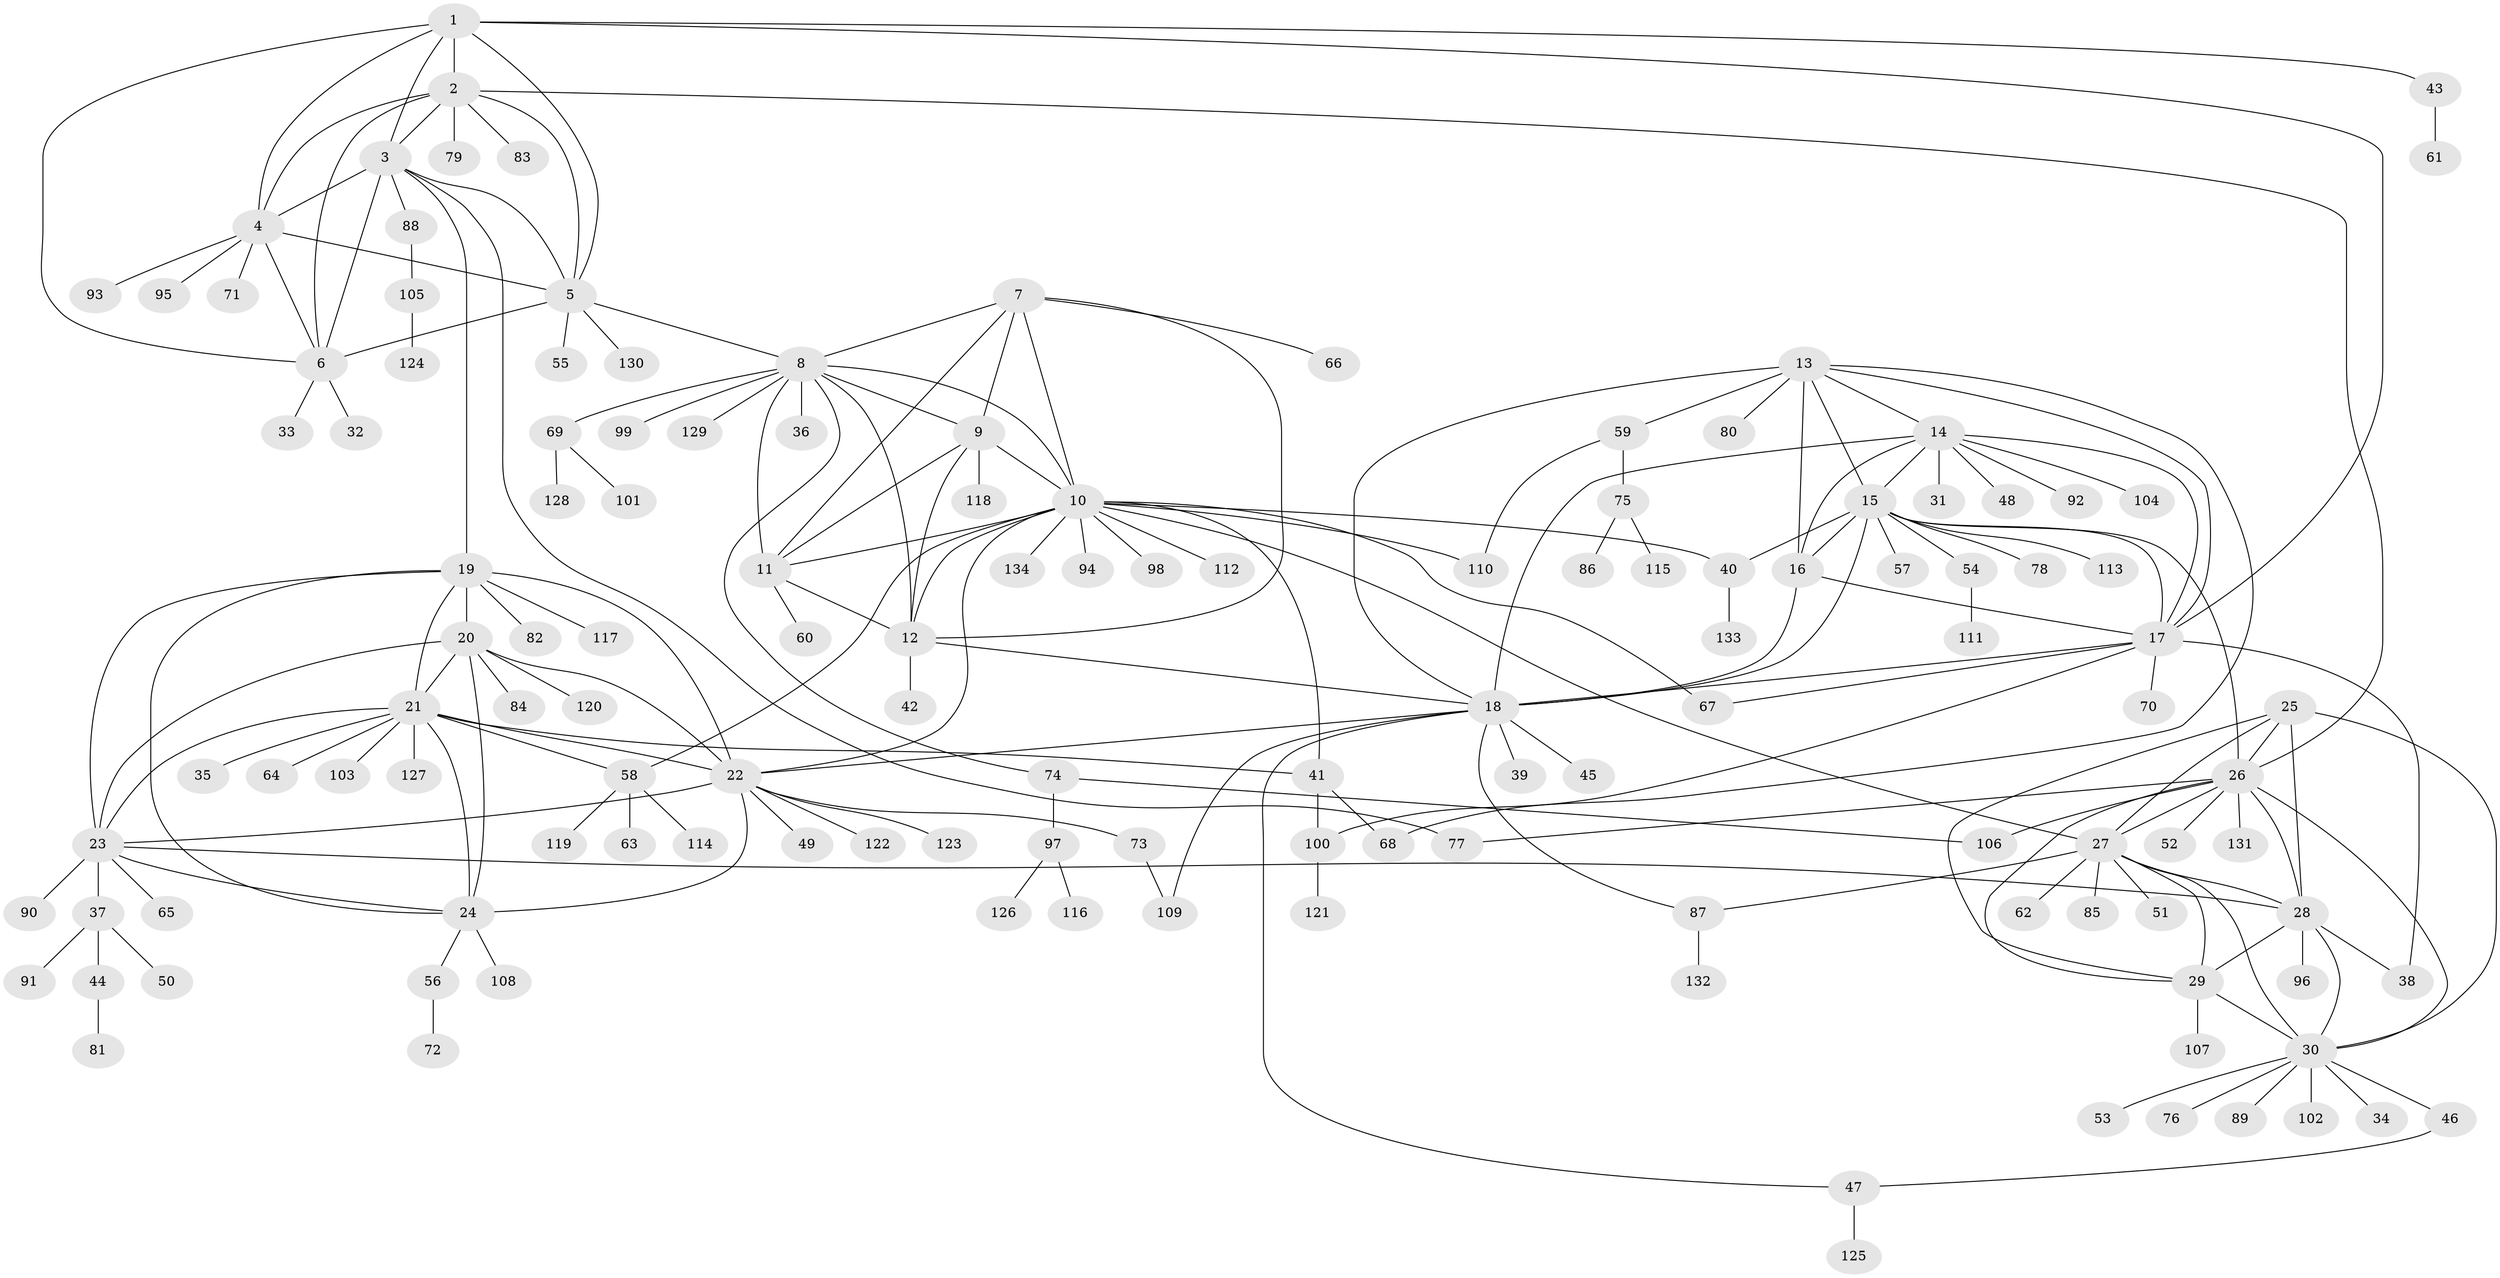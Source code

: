 // coarse degree distribution, {5: 0.029850746268656716, 4: 0.014925373134328358, 3: 0.014925373134328358, 10: 0.029850746268656716, 2: 0.029850746268656716, 1: 0.8208955223880597, 11: 0.014925373134328358, 17: 0.014925373134328358, 14: 0.014925373134328358, 12: 0.014925373134328358}
// Generated by graph-tools (version 1.1) at 2025/57/03/04/25 21:57:38]
// undirected, 134 vertices, 202 edges
graph export_dot {
graph [start="1"]
  node [color=gray90,style=filled];
  1;
  2;
  3;
  4;
  5;
  6;
  7;
  8;
  9;
  10;
  11;
  12;
  13;
  14;
  15;
  16;
  17;
  18;
  19;
  20;
  21;
  22;
  23;
  24;
  25;
  26;
  27;
  28;
  29;
  30;
  31;
  32;
  33;
  34;
  35;
  36;
  37;
  38;
  39;
  40;
  41;
  42;
  43;
  44;
  45;
  46;
  47;
  48;
  49;
  50;
  51;
  52;
  53;
  54;
  55;
  56;
  57;
  58;
  59;
  60;
  61;
  62;
  63;
  64;
  65;
  66;
  67;
  68;
  69;
  70;
  71;
  72;
  73;
  74;
  75;
  76;
  77;
  78;
  79;
  80;
  81;
  82;
  83;
  84;
  85;
  86;
  87;
  88;
  89;
  90;
  91;
  92;
  93;
  94;
  95;
  96;
  97;
  98;
  99;
  100;
  101;
  102;
  103;
  104;
  105;
  106;
  107;
  108;
  109;
  110;
  111;
  112;
  113;
  114;
  115;
  116;
  117;
  118;
  119;
  120;
  121;
  122;
  123;
  124;
  125;
  126;
  127;
  128;
  129;
  130;
  131;
  132;
  133;
  134;
  1 -- 2;
  1 -- 3;
  1 -- 4;
  1 -- 5;
  1 -- 6;
  1 -- 17;
  1 -- 43;
  2 -- 3;
  2 -- 4;
  2 -- 5;
  2 -- 6;
  2 -- 26;
  2 -- 79;
  2 -- 83;
  3 -- 4;
  3 -- 5;
  3 -- 6;
  3 -- 19;
  3 -- 77;
  3 -- 88;
  4 -- 5;
  4 -- 6;
  4 -- 71;
  4 -- 93;
  4 -- 95;
  5 -- 6;
  5 -- 8;
  5 -- 55;
  5 -- 130;
  6 -- 32;
  6 -- 33;
  7 -- 8;
  7 -- 9;
  7 -- 10;
  7 -- 11;
  7 -- 12;
  7 -- 66;
  8 -- 9;
  8 -- 10;
  8 -- 11;
  8 -- 12;
  8 -- 36;
  8 -- 69;
  8 -- 74;
  8 -- 99;
  8 -- 129;
  9 -- 10;
  9 -- 11;
  9 -- 12;
  9 -- 118;
  10 -- 11;
  10 -- 12;
  10 -- 22;
  10 -- 27;
  10 -- 40;
  10 -- 41;
  10 -- 58;
  10 -- 67;
  10 -- 94;
  10 -- 98;
  10 -- 110;
  10 -- 112;
  10 -- 134;
  11 -- 12;
  11 -- 60;
  12 -- 18;
  12 -- 42;
  13 -- 14;
  13 -- 15;
  13 -- 16;
  13 -- 17;
  13 -- 18;
  13 -- 59;
  13 -- 68;
  13 -- 80;
  14 -- 15;
  14 -- 16;
  14 -- 17;
  14 -- 18;
  14 -- 31;
  14 -- 48;
  14 -- 92;
  14 -- 104;
  15 -- 16;
  15 -- 17;
  15 -- 18;
  15 -- 26;
  15 -- 40;
  15 -- 54;
  15 -- 57;
  15 -- 78;
  15 -- 113;
  16 -- 17;
  16 -- 18;
  17 -- 18;
  17 -- 38;
  17 -- 67;
  17 -- 70;
  17 -- 100;
  18 -- 22;
  18 -- 39;
  18 -- 45;
  18 -- 47;
  18 -- 87;
  18 -- 109;
  19 -- 20;
  19 -- 21;
  19 -- 22;
  19 -- 23;
  19 -- 24;
  19 -- 82;
  19 -- 117;
  20 -- 21;
  20 -- 22;
  20 -- 23;
  20 -- 24;
  20 -- 84;
  20 -- 120;
  21 -- 22;
  21 -- 23;
  21 -- 24;
  21 -- 35;
  21 -- 41;
  21 -- 58;
  21 -- 64;
  21 -- 103;
  21 -- 127;
  22 -- 23;
  22 -- 24;
  22 -- 49;
  22 -- 73;
  22 -- 122;
  22 -- 123;
  23 -- 24;
  23 -- 28;
  23 -- 37;
  23 -- 65;
  23 -- 90;
  24 -- 56;
  24 -- 108;
  25 -- 26;
  25 -- 27;
  25 -- 28;
  25 -- 29;
  25 -- 30;
  26 -- 27;
  26 -- 28;
  26 -- 29;
  26 -- 30;
  26 -- 52;
  26 -- 77;
  26 -- 106;
  26 -- 131;
  27 -- 28;
  27 -- 29;
  27 -- 30;
  27 -- 51;
  27 -- 62;
  27 -- 85;
  27 -- 87;
  28 -- 29;
  28 -- 30;
  28 -- 38;
  28 -- 96;
  29 -- 30;
  29 -- 107;
  30 -- 34;
  30 -- 46;
  30 -- 53;
  30 -- 76;
  30 -- 89;
  30 -- 102;
  37 -- 44;
  37 -- 50;
  37 -- 91;
  40 -- 133;
  41 -- 68;
  41 -- 100;
  43 -- 61;
  44 -- 81;
  46 -- 47;
  47 -- 125;
  54 -- 111;
  56 -- 72;
  58 -- 63;
  58 -- 114;
  58 -- 119;
  59 -- 75;
  59 -- 110;
  69 -- 101;
  69 -- 128;
  73 -- 109;
  74 -- 97;
  74 -- 106;
  75 -- 86;
  75 -- 115;
  87 -- 132;
  88 -- 105;
  97 -- 116;
  97 -- 126;
  100 -- 121;
  105 -- 124;
}
